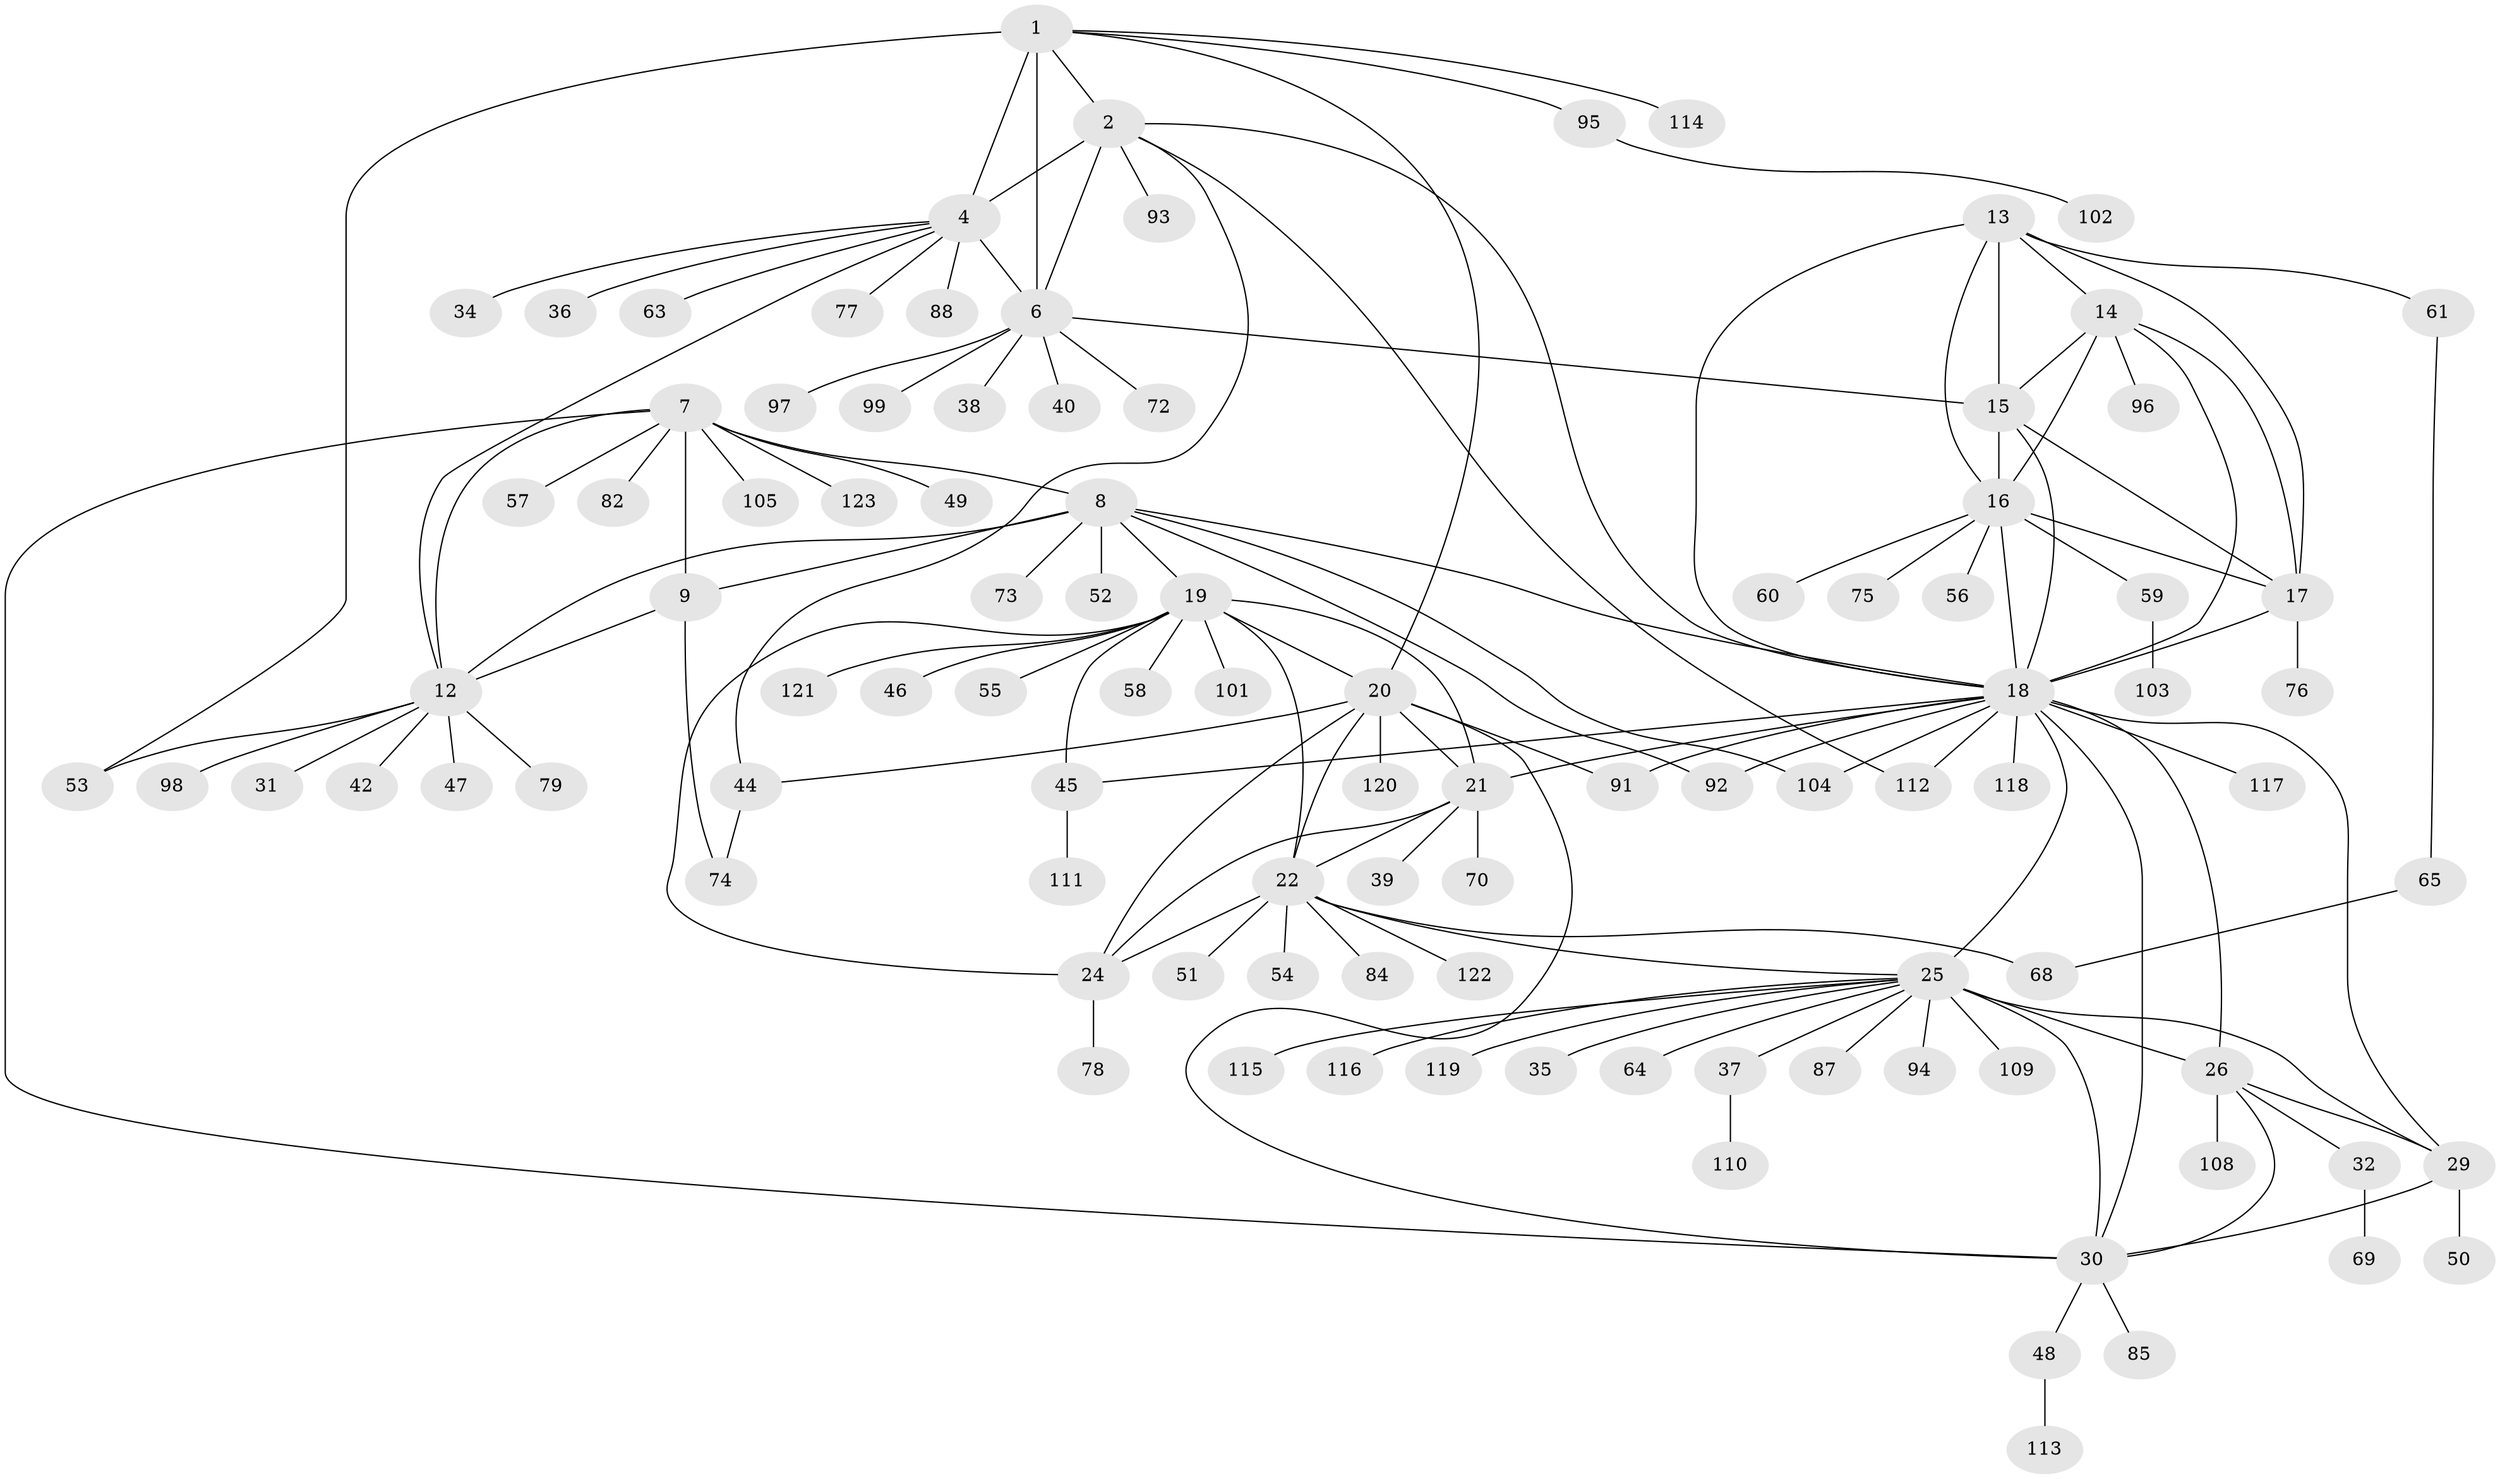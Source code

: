 // Generated by graph-tools (version 1.1) at 2025/52/02/27/25 19:52:21]
// undirected, 100 vertices, 143 edges
graph export_dot {
graph [start="1"]
  node [color=gray90,style=filled];
  1 [super="+3"];
  2 [super="+62"];
  4 [super="+5"];
  6 [super="+86"];
  7 [super="+11"];
  8 [super="+10"];
  9 [super="+43"];
  12 [super="+41"];
  13 [super="+67"];
  14 [super="+100"];
  15 [super="+83"];
  16 [super="+81"];
  17 [super="+124"];
  18 [super="+27"];
  19 [super="+23"];
  20;
  21 [super="+33"];
  22 [super="+90"];
  24 [super="+89"];
  25 [super="+28"];
  26;
  29;
  30 [super="+106"];
  31;
  32;
  34;
  35;
  36;
  37;
  38;
  39;
  40;
  42;
  44;
  45;
  46;
  47;
  48;
  49;
  50 [super="+71"];
  51 [super="+107"];
  52;
  53;
  54;
  55;
  56 [super="+66"];
  57;
  58;
  59;
  60;
  61;
  63;
  64;
  65;
  68;
  69;
  70;
  72;
  73;
  74 [super="+80"];
  75;
  76;
  77;
  78;
  79;
  82;
  84;
  85;
  87;
  88;
  91;
  92;
  93;
  94;
  95;
  96;
  97;
  98;
  99;
  101;
  102;
  103;
  104;
  105;
  108;
  109;
  110;
  111;
  112;
  113;
  114;
  115;
  116;
  117;
  118;
  119;
  120;
  121;
  122;
  123;
  1 -- 2 [weight=2];
  1 -- 4 [weight=4];
  1 -- 6 [weight=2];
  1 -- 53;
  1 -- 95;
  1 -- 114;
  1 -- 20;
  2 -- 4 [weight=2];
  2 -- 6;
  2 -- 44;
  2 -- 93;
  2 -- 112;
  2 -- 18;
  4 -- 6 [weight=2];
  4 -- 12;
  4 -- 34;
  4 -- 77;
  4 -- 88;
  4 -- 36;
  4 -- 63;
  6 -- 15;
  6 -- 38;
  6 -- 40;
  6 -- 72;
  6 -- 97;
  6 -- 99;
  7 -- 8 [weight=4];
  7 -- 9 [weight=2];
  7 -- 12 [weight=2];
  7 -- 30;
  7 -- 105;
  7 -- 49;
  7 -- 82;
  7 -- 57;
  7 -- 123;
  8 -- 9 [weight=2];
  8 -- 12 [weight=2];
  8 -- 18;
  8 -- 52;
  8 -- 73;
  8 -- 19;
  8 -- 104;
  8 -- 92;
  9 -- 12;
  9 -- 74;
  12 -- 31;
  12 -- 42;
  12 -- 47;
  12 -- 53;
  12 -- 79;
  12 -- 98;
  13 -- 14;
  13 -- 15;
  13 -- 16;
  13 -- 17;
  13 -- 18;
  13 -- 61;
  14 -- 15;
  14 -- 16;
  14 -- 17;
  14 -- 18;
  14 -- 96;
  15 -- 16;
  15 -- 17;
  15 -- 18;
  16 -- 17;
  16 -- 18;
  16 -- 56;
  16 -- 59;
  16 -- 60;
  16 -- 75;
  17 -- 18;
  17 -- 76;
  18 -- 21;
  18 -- 45;
  18 -- 92;
  18 -- 117;
  18 -- 118;
  18 -- 104;
  18 -- 112;
  18 -- 25 [weight=2];
  18 -- 26;
  18 -- 91;
  18 -- 29;
  18 -- 30;
  19 -- 20 [weight=2];
  19 -- 21 [weight=2];
  19 -- 22 [weight=2];
  19 -- 24 [weight=2];
  19 -- 46;
  19 -- 55;
  19 -- 101;
  19 -- 45;
  19 -- 121;
  19 -- 58;
  20 -- 21;
  20 -- 22;
  20 -- 24;
  20 -- 44;
  20 -- 91;
  20 -- 120;
  20 -- 30;
  21 -- 22;
  21 -- 24;
  21 -- 39;
  21 -- 70;
  22 -- 24;
  22 -- 51;
  22 -- 54;
  22 -- 68;
  22 -- 84;
  22 -- 122;
  22 -- 25;
  24 -- 78;
  25 -- 26 [weight=2];
  25 -- 29 [weight=2];
  25 -- 30 [weight=2];
  25 -- 35;
  25 -- 37;
  25 -- 87;
  25 -- 94;
  25 -- 109;
  25 -- 115;
  25 -- 64;
  25 -- 116;
  25 -- 119;
  26 -- 29;
  26 -- 30;
  26 -- 32;
  26 -- 108;
  29 -- 30;
  29 -- 50;
  30 -- 48;
  30 -- 85;
  32 -- 69;
  37 -- 110;
  44 -- 74;
  45 -- 111;
  48 -- 113;
  59 -- 103;
  61 -- 65;
  65 -- 68;
  95 -- 102;
}
